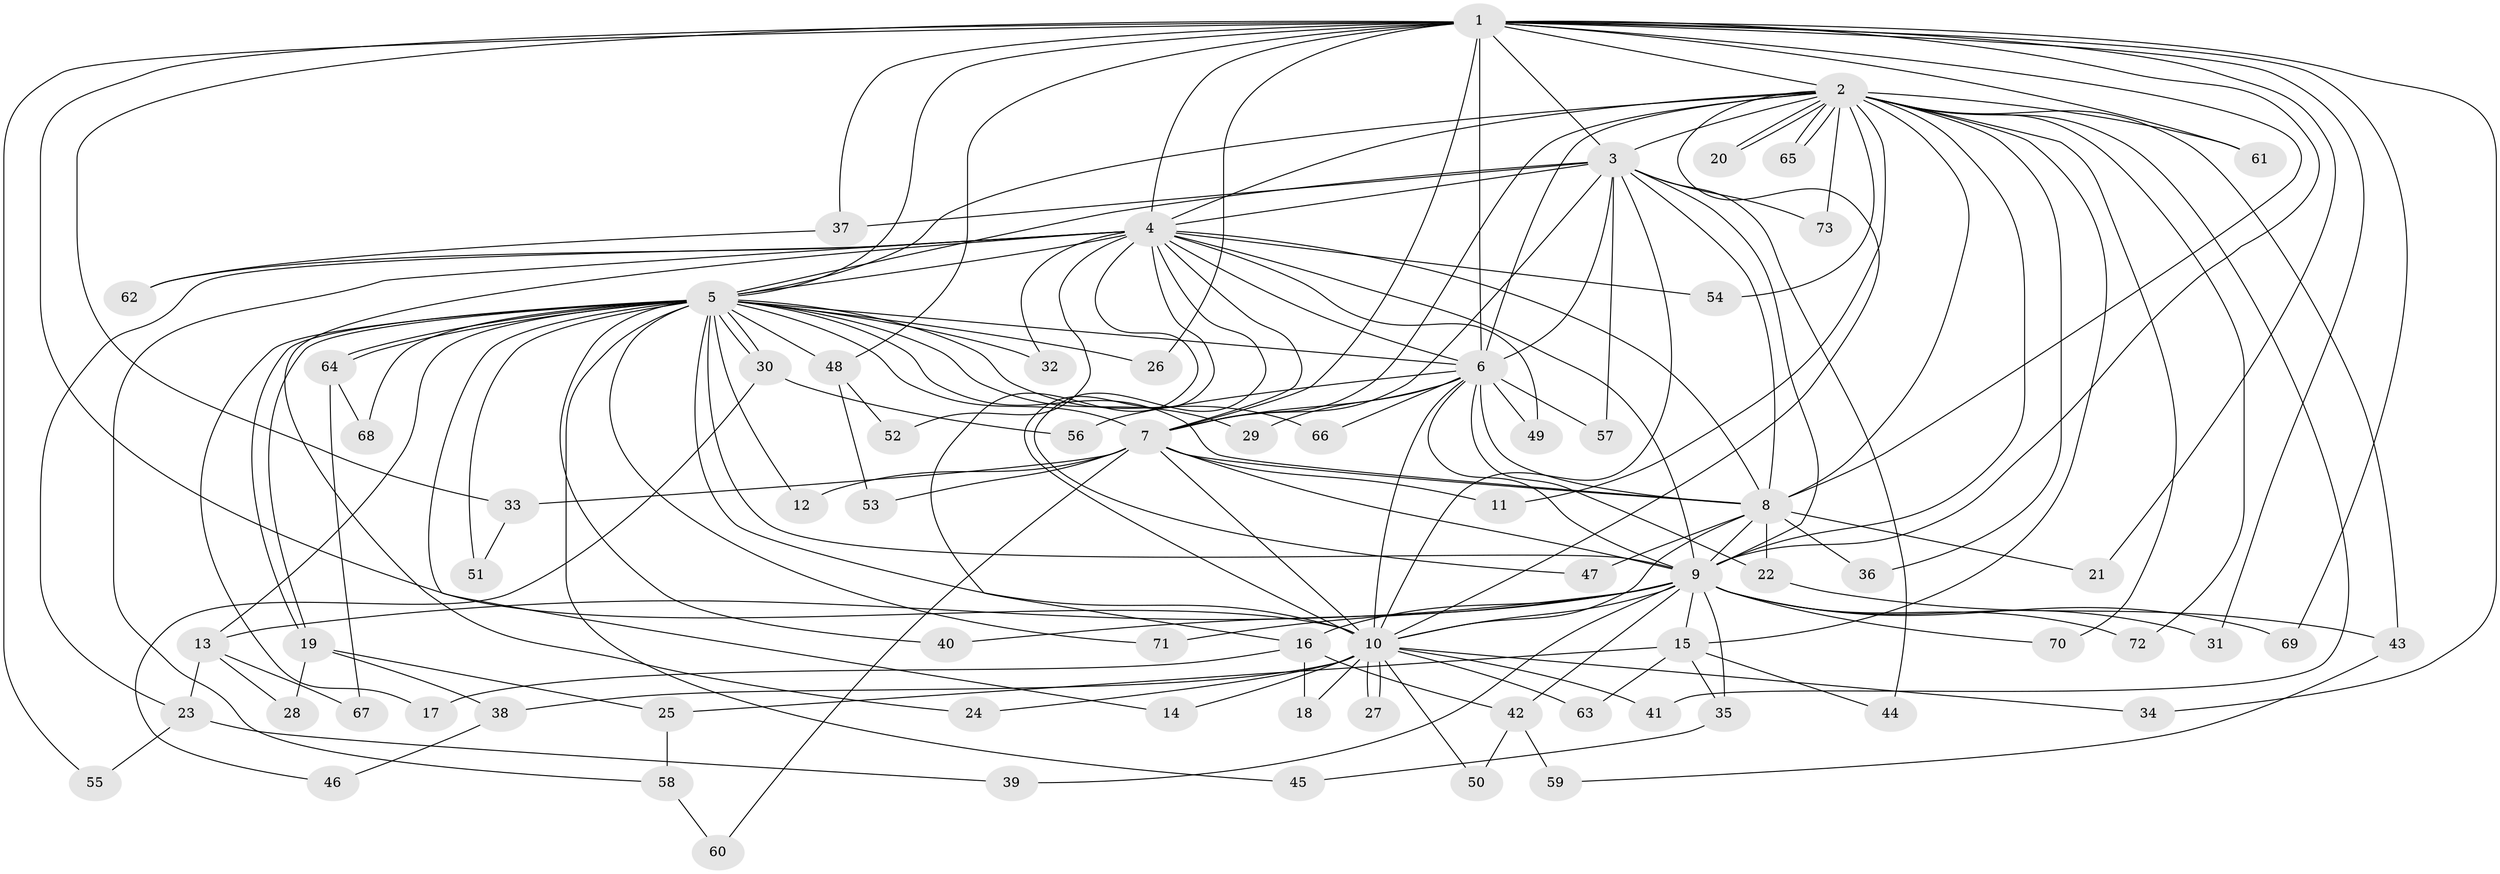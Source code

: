 // coarse degree distribution, {12: 0.057692307692307696, 2: 0.4807692307692308, 5: 0.038461538461538464, 17: 0.019230769230769232, 16: 0.038461538461538464, 4: 0.09615384615384616, 3: 0.1346153846153846, 1: 0.057692307692307696, 19: 0.038461538461538464, 6: 0.019230769230769232, 21: 0.019230769230769232}
// Generated by graph-tools (version 1.1) at 2025/36/03/04/25 23:36:28]
// undirected, 73 vertices, 171 edges
graph export_dot {
  node [color=gray90,style=filled];
  1;
  2;
  3;
  4;
  5;
  6;
  7;
  8;
  9;
  10;
  11;
  12;
  13;
  14;
  15;
  16;
  17;
  18;
  19;
  20;
  21;
  22;
  23;
  24;
  25;
  26;
  27;
  28;
  29;
  30;
  31;
  32;
  33;
  34;
  35;
  36;
  37;
  38;
  39;
  40;
  41;
  42;
  43;
  44;
  45;
  46;
  47;
  48;
  49;
  50;
  51;
  52;
  53;
  54;
  55;
  56;
  57;
  58;
  59;
  60;
  61;
  62;
  63;
  64;
  65;
  66;
  67;
  68;
  69;
  70;
  71;
  72;
  73;
  1 -- 2;
  1 -- 3;
  1 -- 4;
  1 -- 5;
  1 -- 6;
  1 -- 7;
  1 -- 8;
  1 -- 9;
  1 -- 10;
  1 -- 21;
  1 -- 26;
  1 -- 31;
  1 -- 33;
  1 -- 34;
  1 -- 37;
  1 -- 48;
  1 -- 55;
  1 -- 61;
  1 -- 69;
  2 -- 3;
  2 -- 4;
  2 -- 5;
  2 -- 6;
  2 -- 7;
  2 -- 8;
  2 -- 9;
  2 -- 10;
  2 -- 11;
  2 -- 15;
  2 -- 20;
  2 -- 20;
  2 -- 36;
  2 -- 41;
  2 -- 43;
  2 -- 54;
  2 -- 61;
  2 -- 65;
  2 -- 65;
  2 -- 70;
  2 -- 72;
  2 -- 73;
  3 -- 4;
  3 -- 5;
  3 -- 6;
  3 -- 7;
  3 -- 8;
  3 -- 9;
  3 -- 10;
  3 -- 37;
  3 -- 44;
  3 -- 57;
  3 -- 73;
  4 -- 5;
  4 -- 6;
  4 -- 7;
  4 -- 8;
  4 -- 9;
  4 -- 10;
  4 -- 16;
  4 -- 23;
  4 -- 24;
  4 -- 32;
  4 -- 47;
  4 -- 49;
  4 -- 52;
  4 -- 54;
  4 -- 58;
  4 -- 62;
  5 -- 6;
  5 -- 7;
  5 -- 8;
  5 -- 9;
  5 -- 10;
  5 -- 12;
  5 -- 13;
  5 -- 14;
  5 -- 17;
  5 -- 19;
  5 -- 19;
  5 -- 26;
  5 -- 29;
  5 -- 30;
  5 -- 30;
  5 -- 32;
  5 -- 40;
  5 -- 45;
  5 -- 48;
  5 -- 51;
  5 -- 64;
  5 -- 64;
  5 -- 66;
  5 -- 68;
  5 -- 71;
  6 -- 7;
  6 -- 8;
  6 -- 9;
  6 -- 10;
  6 -- 22;
  6 -- 29;
  6 -- 49;
  6 -- 56;
  6 -- 57;
  6 -- 66;
  7 -- 8;
  7 -- 9;
  7 -- 10;
  7 -- 11;
  7 -- 12;
  7 -- 33;
  7 -- 53;
  7 -- 60;
  8 -- 9;
  8 -- 10;
  8 -- 21;
  8 -- 22;
  8 -- 36;
  8 -- 47;
  9 -- 10;
  9 -- 13;
  9 -- 15;
  9 -- 16;
  9 -- 31;
  9 -- 35;
  9 -- 39;
  9 -- 40;
  9 -- 42;
  9 -- 69;
  9 -- 70;
  9 -- 71;
  9 -- 72;
  10 -- 14;
  10 -- 18;
  10 -- 24;
  10 -- 27;
  10 -- 27;
  10 -- 34;
  10 -- 38;
  10 -- 41;
  10 -- 50;
  10 -- 63;
  13 -- 23;
  13 -- 28;
  13 -- 67;
  15 -- 25;
  15 -- 35;
  15 -- 44;
  15 -- 63;
  16 -- 17;
  16 -- 18;
  16 -- 42;
  19 -- 25;
  19 -- 28;
  19 -- 38;
  22 -- 43;
  23 -- 39;
  23 -- 55;
  25 -- 58;
  30 -- 46;
  30 -- 56;
  33 -- 51;
  35 -- 45;
  37 -- 62;
  38 -- 46;
  42 -- 50;
  42 -- 59;
  43 -- 59;
  48 -- 52;
  48 -- 53;
  58 -- 60;
  64 -- 67;
  64 -- 68;
}
